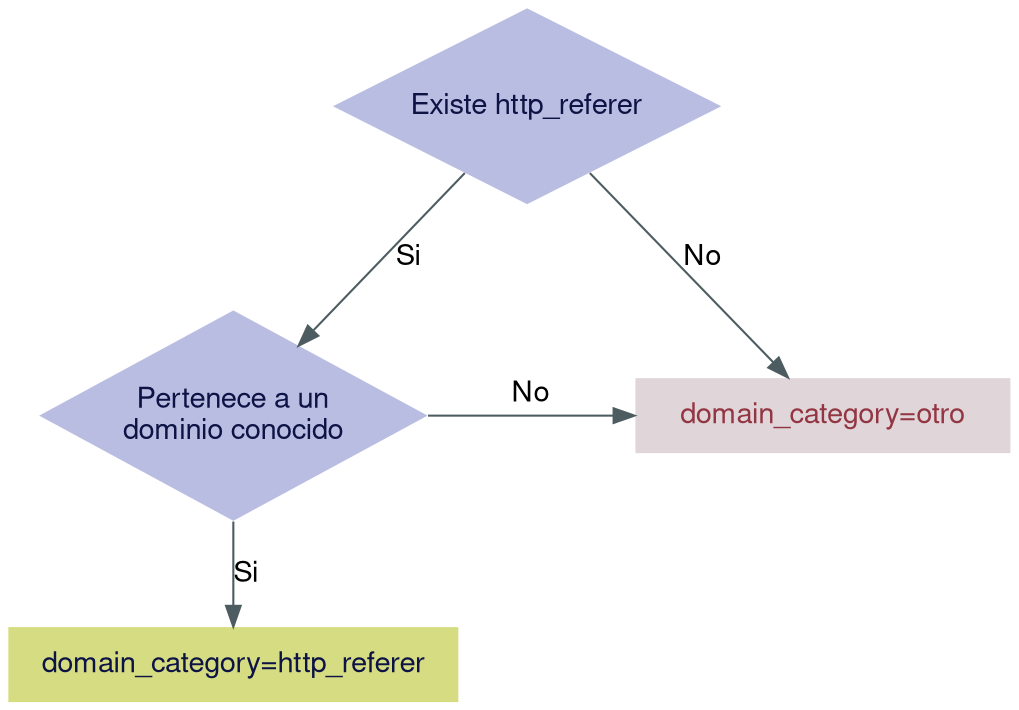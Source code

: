 digraph G {
  # dot -Tsvg file.gv -o file.svg | kitty icat file.svg
  rankdir=TB
  newrank=true
  nodesep=0.7
  ranksep=0.5
  fontname="Helvetica,Arial,sans-serif"
  #splines=false
  node [shape=box, style=filled, fillcolor="#babde2", fontcolor="#0d1445" penwidth=0, fontname="Helvetica,Arial,sans-serif"];
  edge [color="#4d5c60", fontname="Helvetica,Arial,sans-serif"];
  
  http_ref [
    label = "Existe http_referer";
    shape = diamond;
    height=1.3
  ];
  other [
      label="domain_category=otro"
      shape=rect;
      width=2.5
      fillcolor="#e0d6d9"
      fontcolor="#933643"
  ]

  domain [
    label = "Pertenece a un\ndominio conocido";
    shape = diamond;
    height=1.4
  ];

  known [
    label= "domain_category=http_referer"
    shape = rect;
    width = 3
    fillcolor="#d6dc82"
    fontcolor="#0d1445"
  ]

  http_ref -> domain [label = "Si"]
  http_ref -> other [label="No"]
  domain -> known [label="Si"]
  domain -> other [label="No"]
  
  { rank=same; http_ref; }
  { rank=same; domain; other}
  { rank=same; known; }
}

